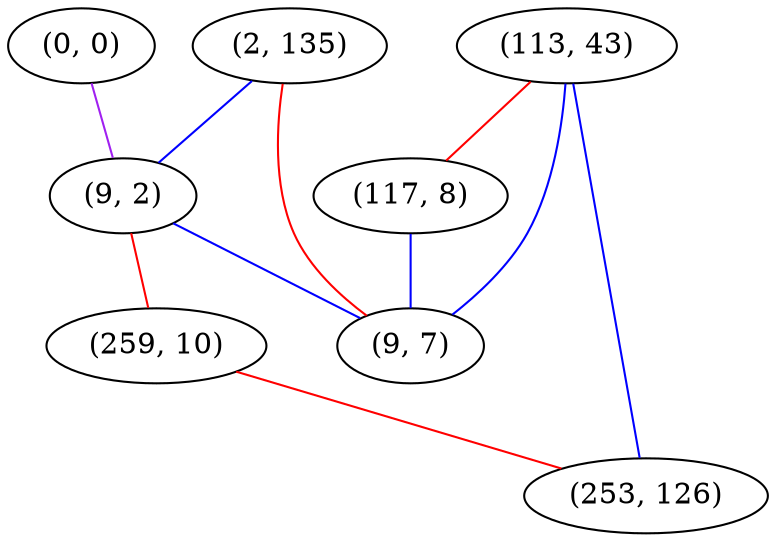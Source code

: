 graph "" {
"(2, 135)";
"(0, 0)";
"(9, 2)";
"(259, 10)";
"(113, 43)";
"(117, 8)";
"(253, 126)";
"(9, 7)";
"(2, 135)" -- "(9, 2)"  [color=blue, key=0, weight=3];
"(2, 135)" -- "(9, 7)"  [color=red, key=0, weight=1];
"(0, 0)" -- "(9, 2)"  [color=purple, key=0, weight=4];
"(9, 2)" -- "(259, 10)"  [color=red, key=0, weight=1];
"(9, 2)" -- "(9, 7)"  [color=blue, key=0, weight=3];
"(259, 10)" -- "(253, 126)"  [color=red, key=0, weight=1];
"(113, 43)" -- "(253, 126)"  [color=blue, key=0, weight=3];
"(113, 43)" -- "(117, 8)"  [color=red, key=0, weight=1];
"(113, 43)" -- "(9, 7)"  [color=blue, key=0, weight=3];
"(117, 8)" -- "(9, 7)"  [color=blue, key=0, weight=3];
}
